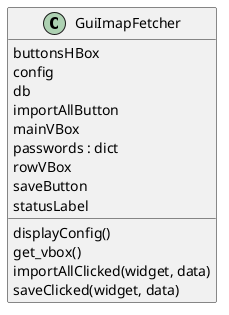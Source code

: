 @startuml classes
set namespaceSeparator none
class "GuiImapFetcher" as GuiImapFetcher.GuiImapFetcher {
  buttonsHBox
  config
  db
  importAllButton
  mainVBox
  passwords : dict
  rowVBox
  saveButton
  statusLabel
  displayConfig()
  get_vbox()
  importAllClicked(widget, data)
  saveClicked(widget, data)
}
@enduml
